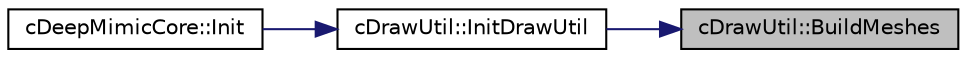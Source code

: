 digraph "cDrawUtil::BuildMeshes"
{
 // LATEX_PDF_SIZE
  edge [fontname="Helvetica",fontsize="10",labelfontname="Helvetica",labelfontsize="10"];
  node [fontname="Helvetica",fontsize="10",shape=record];
  rankdir="RL";
  Node1 [label="cDrawUtil::BuildMeshes",height=0.2,width=0.4,color="black", fillcolor="grey75", style="filled", fontcolor="black",tooltip=" "];
  Node1 -> Node2 [dir="back",color="midnightblue",fontsize="10",style="solid",fontname="Helvetica"];
  Node2 [label="cDrawUtil::InitDrawUtil",height=0.2,width=0.4,color="black", fillcolor="white", style="filled",URL="$classc_draw_util.html#af58e0dcfcabffa2f8f7e2cea73fb2a8b",tooltip=" "];
  Node2 -> Node3 [dir="back",color="midnightblue",fontsize="10",style="solid",fontname="Helvetica"];
  Node3 [label="cDeepMimicCore::Init",height=0.2,width=0.4,color="black", fillcolor="white", style="filled",URL="$classc_deep_mimic_core.html#ad02461ed379d0616f68e59334bacc797",tooltip=" "];
}
